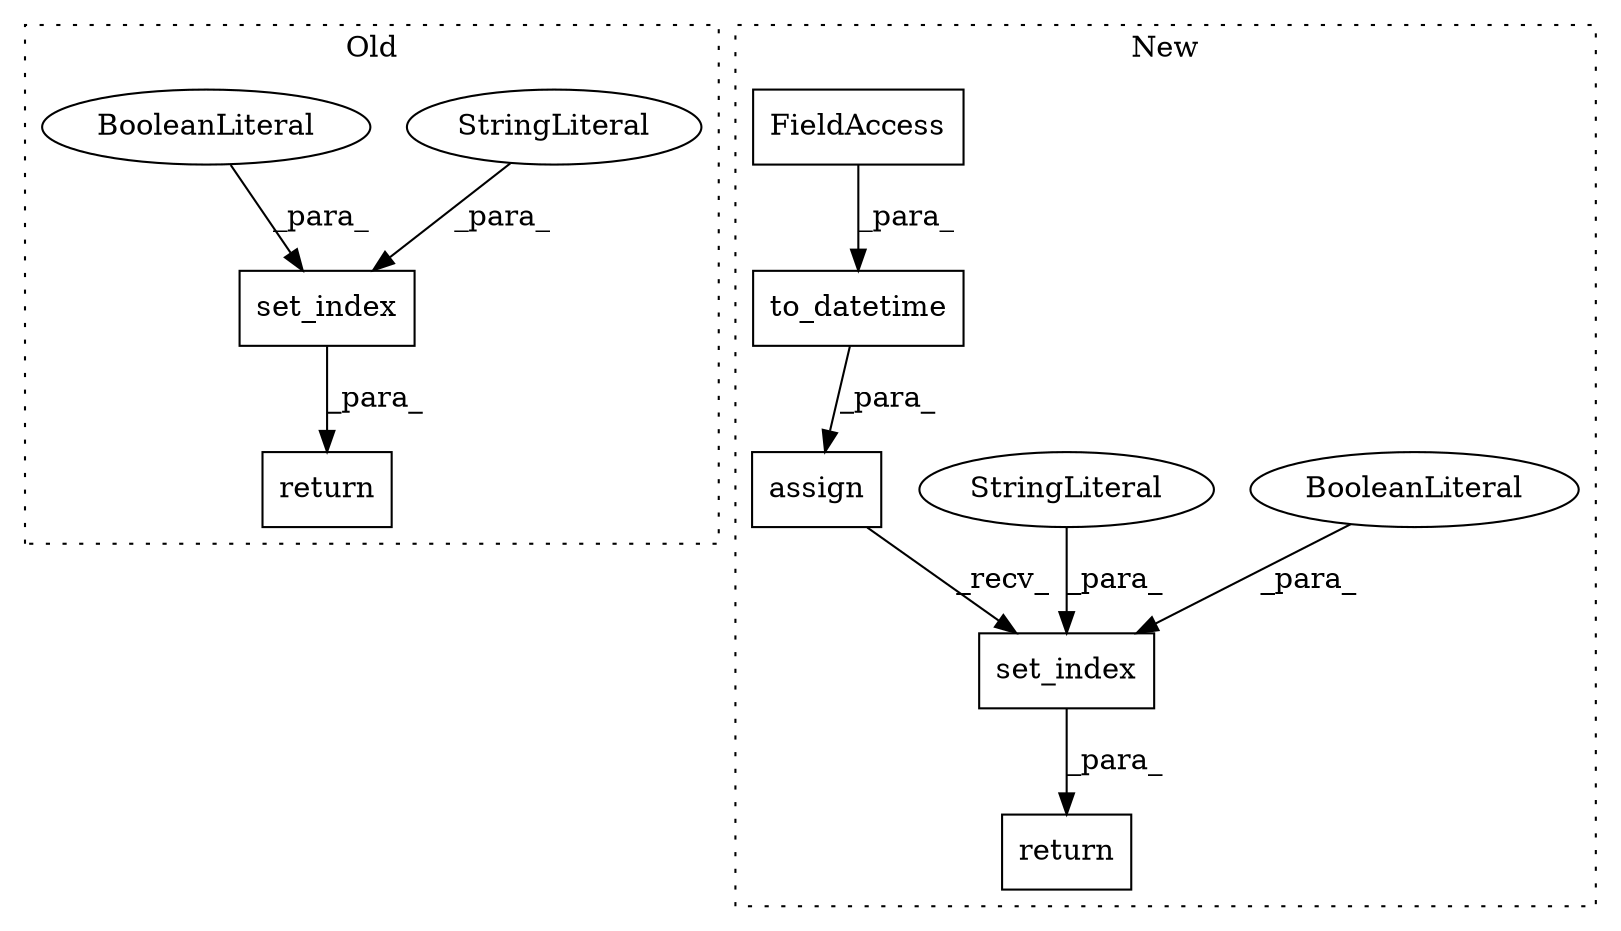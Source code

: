digraph G {
subgraph cluster0 {
1 [label="set_index" a="32" s="15143,15169" l="10,1" shape="box"];
3 [label="return" a="41" s="15452" l="7" shape="box"];
4 [label="StringLiteral" a="45" s="15153" l="10" shape="ellipse"];
5 [label="BooleanLiteral" a="9" s="15164" l="5" shape="ellipse"];
label = "Old";
style="dotted";
}
subgraph cluster1 {
2 [label="return" a="41" s="15196" l="7" shape="box"];
6 [label="set_index" a="32" s="15033,15059" l="10,1" shape="box"];
7 [label="BooleanLiteral" a="9" s="15054" l="5" shape="ellipse"];
8 [label="StringLiteral" a="45" s="15043" l="10" shape="ellipse"];
9 [label="to_datetime" a="32" s="14939,14963" l="12,1" shape="box"];
10 [label="FieldAccess" a="22" s="14951" l="12" shape="box"];
11 [label="assign" a="32" s="14917,14964" l="7,1" shape="box"];
label = "New";
style="dotted";
}
1 -> 3 [label="_para_"];
4 -> 1 [label="_para_"];
5 -> 1 [label="_para_"];
6 -> 2 [label="_para_"];
7 -> 6 [label="_para_"];
8 -> 6 [label="_para_"];
9 -> 11 [label="_para_"];
10 -> 9 [label="_para_"];
11 -> 6 [label="_recv_"];
}
